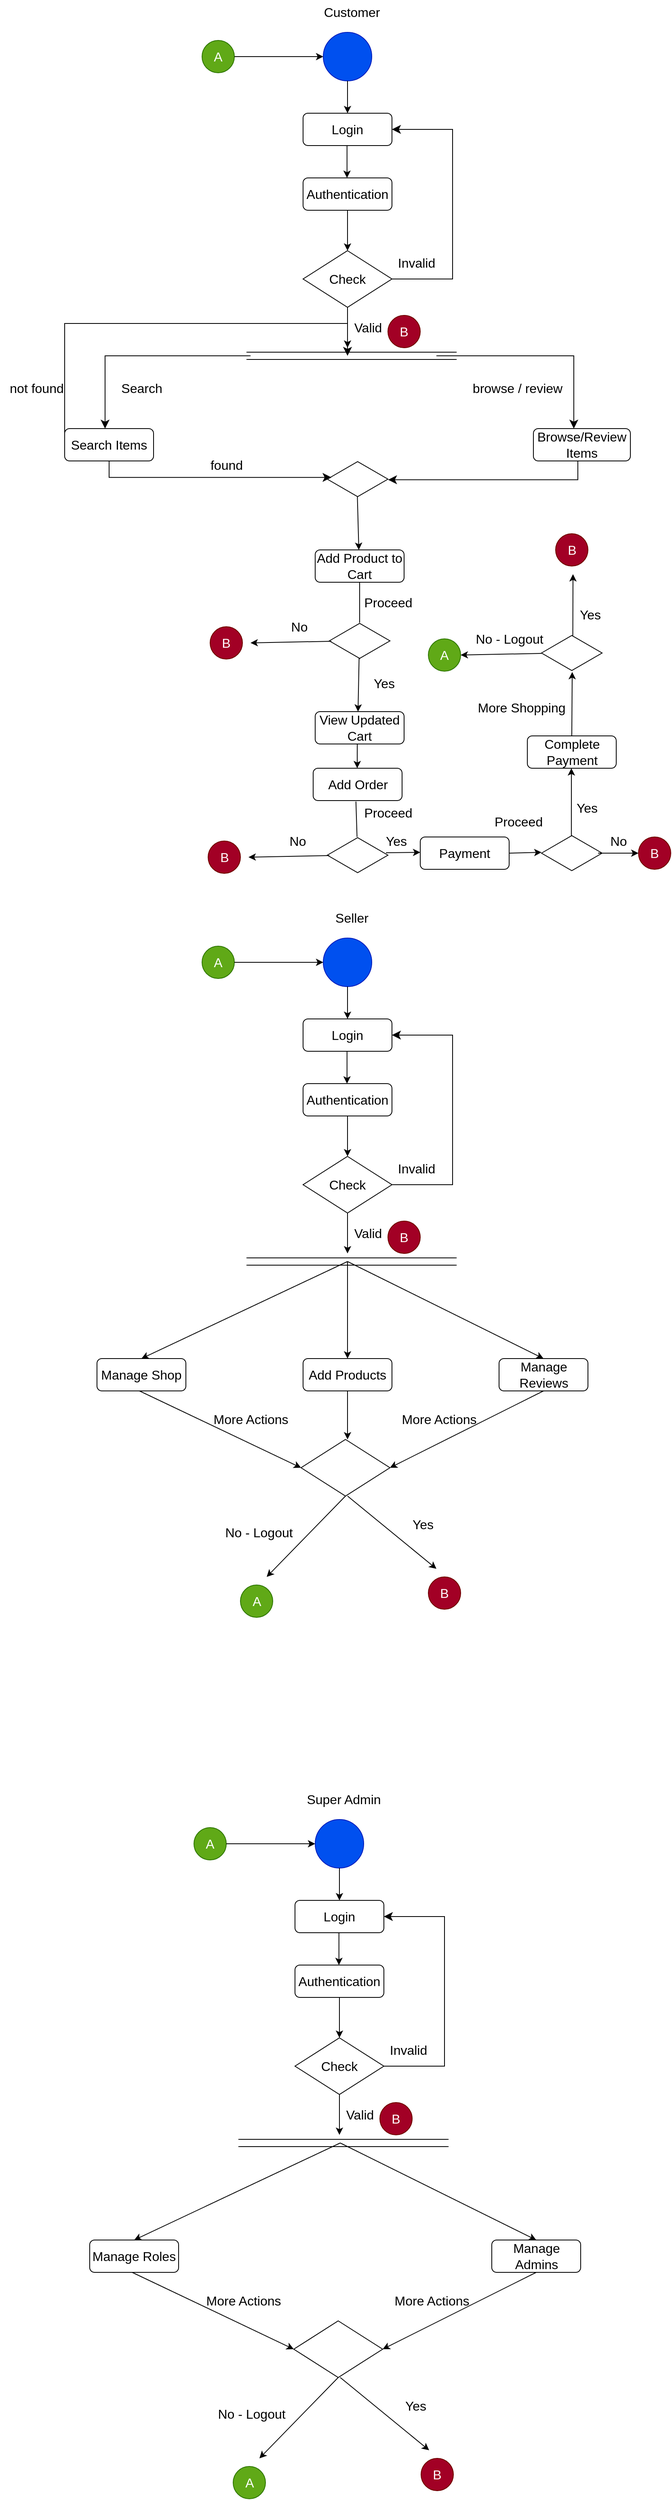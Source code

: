 <mxfile version="20.8.16"><diagram name="Page-1" id="TsDmcW3G9QbfYRXQMu2m"><mxGraphModel dx="1467" dy="783" grid="1" gridSize="10" guides="1" tooltips="1" connect="1" arrows="1" fold="1" page="1" pageScale="1" pageWidth="850" pageHeight="1100" math="0" shadow="0"><root><mxCell id="0"/><mxCell id="1" parent="0"/><mxCell id="Jmhnju-1iwN-SoOAMUbM-1" value="" style="ellipse;whiteSpace=wrap;html=1;aspect=fixed;fontSize=16;fillColor=#0050ef;strokeColor=#001DBC;fontColor=#ffffff;" vertex="1" parent="1"><mxGeometry x="410" y="40" width="60" height="60" as="geometry"/></mxCell><mxCell id="Jmhnju-1iwN-SoOAMUbM-2" value="" style="endArrow=classic;html=1;rounded=0;exitX=0.5;exitY=1;exitDx=0;exitDy=0;fontSize=16;" edge="1" parent="1" source="Jmhnju-1iwN-SoOAMUbM-1"><mxGeometry width="50" height="50" relative="1" as="geometry"><mxPoint x="420" y="310" as="sourcePoint"/><mxPoint x="440" y="140" as="targetPoint"/></mxGeometry></mxCell><mxCell id="Jmhnju-1iwN-SoOAMUbM-3" value="Login" style="rounded=1;whiteSpace=wrap;html=1;fontSize=16;" vertex="1" parent="1"><mxGeometry x="385" y="140" width="110" height="40" as="geometry"/></mxCell><mxCell id="Jmhnju-1iwN-SoOAMUbM-4" value="Customer" style="text;html=1;align=center;verticalAlign=middle;resizable=0;points=[];autosize=1;strokeColor=none;fillColor=none;fontSize=16;" vertex="1" parent="1"><mxGeometry x="400" width="90" height="30" as="geometry"/></mxCell><mxCell id="Jmhnju-1iwN-SoOAMUbM-7" value="" style="endArrow=classic;html=1;rounded=0;exitX=0.5;exitY=1;exitDx=0;exitDy=0;fontSize=16;" edge="1" parent="1"><mxGeometry width="50" height="50" relative="1" as="geometry"><mxPoint x="439.38" y="180.0" as="sourcePoint"/><mxPoint x="439.38" y="220.0" as="targetPoint"/></mxGeometry></mxCell><mxCell id="Jmhnju-1iwN-SoOAMUbM-8" value="Authentication" style="rounded=1;whiteSpace=wrap;html=1;fontSize=16;" vertex="1" parent="1"><mxGeometry x="385" y="220" width="110" height="40" as="geometry"/></mxCell><mxCell id="Jmhnju-1iwN-SoOAMUbM-11" value="" style="endArrow=classic;html=1;rounded=0;exitX=0.5;exitY=1;exitDx=0;exitDy=0;fontSize=16;" edge="1" parent="1" source="Jmhnju-1iwN-SoOAMUbM-8"><mxGeometry width="50" height="50" relative="1" as="geometry"><mxPoint x="459.38" y="200.0" as="sourcePoint"/><mxPoint x="440" y="310" as="targetPoint"/></mxGeometry></mxCell><mxCell id="Jmhnju-1iwN-SoOAMUbM-12" value="Check" style="rhombus;whiteSpace=wrap;html=1;fontSize=16;" vertex="1" parent="1"><mxGeometry x="385" y="310" width="110" height="70" as="geometry"/></mxCell><mxCell id="Jmhnju-1iwN-SoOAMUbM-13" value="" style="edgeStyle=elbowEdgeStyle;elbow=horizontal;endArrow=classic;html=1;curved=0;rounded=0;endSize=8;startSize=8;fontSize=16;exitX=1;exitY=0.5;exitDx=0;exitDy=0;entryX=1;entryY=0.5;entryDx=0;entryDy=0;" edge="1" parent="1" source="Jmhnju-1iwN-SoOAMUbM-12" target="Jmhnju-1iwN-SoOAMUbM-3"><mxGeometry width="50" height="50" relative="1" as="geometry"><mxPoint x="420" y="320" as="sourcePoint"/><mxPoint x="470" y="270" as="targetPoint"/><Array as="points"><mxPoint x="570" y="250"/></Array></mxGeometry></mxCell><mxCell id="Jmhnju-1iwN-SoOAMUbM-14" value="Invalid" style="text;html=1;align=center;verticalAlign=middle;resizable=0;points=[];autosize=1;strokeColor=none;fillColor=none;fontSize=16;" vertex="1" parent="1"><mxGeometry x="490" y="310" width="70" height="30" as="geometry"/></mxCell><mxCell id="Jmhnju-1iwN-SoOAMUbM-15" value="" style="endArrow=classic;html=1;rounded=0;exitX=0.5;exitY=1;exitDx=0;exitDy=0;fontSize=16;" edge="1" parent="1" source="Jmhnju-1iwN-SoOAMUbM-12"><mxGeometry width="50" height="50" relative="1" as="geometry"><mxPoint x="450" y="270.0" as="sourcePoint"/><mxPoint x="440" y="430" as="targetPoint"/></mxGeometry></mxCell><mxCell id="Jmhnju-1iwN-SoOAMUbM-16" value="Valid" style="text;html=1;align=center;verticalAlign=middle;resizable=0;points=[];autosize=1;strokeColor=none;fillColor=none;fontSize=16;" vertex="1" parent="1"><mxGeometry x="435" y="390" width="60" height="30" as="geometry"/></mxCell><mxCell id="Jmhnju-1iwN-SoOAMUbM-17" value="" style="shape=filledEdge;curved=0;rounded=0;fixDash=1;endArrow=none;strokeWidth=10;fillColor=#ffffff;edgeStyle=orthogonalEdgeStyle;html=1;fontSize=16;" edge="1" parent="1"><mxGeometry width="60" height="40" relative="1" as="geometry"><mxPoint x="315" y="440" as="sourcePoint"/><mxPoint x="575" y="440" as="targetPoint"/></mxGeometry></mxCell><mxCell id="Jmhnju-1iwN-SoOAMUbM-18" value="" style="edgeStyle=segmentEdgeStyle;endArrow=classic;html=1;curved=0;rounded=0;endSize=8;startSize=8;fontSize=16;" edge="1" parent="1"><mxGeometry width="50" height="50" relative="1" as="geometry"><mxPoint x="550" y="440" as="sourcePoint"/><mxPoint x="720" y="530" as="targetPoint"/><Array as="points"><mxPoint x="720" y="440"/><mxPoint x="720" y="530"/></Array></mxGeometry></mxCell><mxCell id="Jmhnju-1iwN-SoOAMUbM-19" value="" style="edgeStyle=segmentEdgeStyle;endArrow=classic;html=1;curved=0;rounded=0;endSize=8;startSize=8;fontSize=16;" edge="1" parent="1"><mxGeometry width="50" height="50" relative="1" as="geometry"><mxPoint x="320" y="440" as="sourcePoint"/><mxPoint x="140" y="530" as="targetPoint"/><Array as="points"><mxPoint x="140" y="440"/></Array></mxGeometry></mxCell><mxCell id="Jmhnju-1iwN-SoOAMUbM-20" value="Search" style="text;html=1;align=center;verticalAlign=middle;resizable=0;points=[];autosize=1;strokeColor=none;fillColor=none;fontSize=16;" vertex="1" parent="1"><mxGeometry x="150" y="465" width="70" height="30" as="geometry"/></mxCell><mxCell id="Jmhnju-1iwN-SoOAMUbM-21" value="browse / review" style="text;html=1;align=center;verticalAlign=middle;resizable=0;points=[];autosize=1;strokeColor=none;fillColor=none;fontSize=16;" vertex="1" parent="1"><mxGeometry x="585" y="465" width="130" height="30" as="geometry"/></mxCell><mxCell id="Jmhnju-1iwN-SoOAMUbM-22" value="Search Items" style="rounded=1;whiteSpace=wrap;html=1;fontSize=16;" vertex="1" parent="1"><mxGeometry x="90" y="530" width="110" height="40" as="geometry"/></mxCell><mxCell id="Jmhnju-1iwN-SoOAMUbM-24" value="Browse/Review Items" style="rounded=1;whiteSpace=wrap;html=1;fontSize=16;" vertex="1" parent="1"><mxGeometry x="670" y="530" width="120" height="40" as="geometry"/></mxCell><mxCell id="Jmhnju-1iwN-SoOAMUbM-26" value="" style="edgeStyle=elbowEdgeStyle;elbow=vertical;endArrow=classic;html=1;curved=0;rounded=0;endSize=8;startSize=8;fontSize=16;exitX=0;exitY=0.25;exitDx=0;exitDy=0;" edge="1" parent="1" source="Jmhnju-1iwN-SoOAMUbM-22"><mxGeometry width="50" height="50" relative="1" as="geometry"><mxPoint x="500" y="460" as="sourcePoint"/><mxPoint x="440" y="440" as="targetPoint"/><Array as="points"><mxPoint x="80" y="400"/></Array></mxGeometry></mxCell><mxCell id="Jmhnju-1iwN-SoOAMUbM-27" value="not found" style="text;html=1;align=center;verticalAlign=middle;resizable=0;points=[];autosize=1;strokeColor=none;fillColor=none;fontSize=16;" vertex="1" parent="1"><mxGeometry x="10" y="465" width="90" height="30" as="geometry"/></mxCell><mxCell id="Jmhnju-1iwN-SoOAMUbM-28" value="" style="html=1;whiteSpace=wrap;aspect=fixed;shape=isoRectangle;fontSize=16;" vertex="1" parent="1"><mxGeometry x="415" y="570" width="75" height="45" as="geometry"/></mxCell><mxCell id="Jmhnju-1iwN-SoOAMUbM-29" value="" style="edgeStyle=segmentEdgeStyle;endArrow=classic;html=1;curved=0;rounded=0;endSize=8;startSize=8;fontSize=16;exitX=0.5;exitY=1;exitDx=0;exitDy=0;entryX=0.069;entryY=0.454;entryDx=0;entryDy=0;entryPerimeter=0;" edge="1" parent="1" source="Jmhnju-1iwN-SoOAMUbM-22" target="Jmhnju-1iwN-SoOAMUbM-28"><mxGeometry width="50" height="50" relative="1" as="geometry"><mxPoint x="500" y="460" as="sourcePoint"/><mxPoint x="550" y="410" as="targetPoint"/><Array as="points"><mxPoint x="145" y="590"/></Array></mxGeometry></mxCell><mxCell id="Jmhnju-1iwN-SoOAMUbM-30" value="found" style="text;html=1;align=center;verticalAlign=middle;resizable=0;points=[];autosize=1;strokeColor=none;fillColor=none;fontSize=16;" vertex="1" parent="1"><mxGeometry x="260" y="560" width="60" height="30" as="geometry"/></mxCell><mxCell id="Jmhnju-1iwN-SoOAMUbM-32" value="" style="edgeStyle=segmentEdgeStyle;endArrow=classic;html=1;curved=0;rounded=0;endSize=8;startSize=8;fontSize=16;exitX=0.5;exitY=1;exitDx=0;exitDy=0;entryX=1.002;entryY=0.517;entryDx=0;entryDy=0;entryPerimeter=0;" edge="1" parent="1" source="Jmhnju-1iwN-SoOAMUbM-24" target="Jmhnju-1iwN-SoOAMUbM-28"><mxGeometry width="50" height="50" relative="1" as="geometry"><mxPoint x="500" y="460" as="sourcePoint"/><mxPoint x="550" y="410" as="targetPoint"/><Array as="points"><mxPoint x="725" y="593"/></Array></mxGeometry></mxCell><mxCell id="Jmhnju-1iwN-SoOAMUbM-34" value="" style="endArrow=classic;html=1;rounded=0;fontSize=16;exitX=0.496;exitY=0.984;exitDx=0;exitDy=0;exitPerimeter=0;" edge="1" parent="1" source="Jmhnju-1iwN-SoOAMUbM-28"><mxGeometry width="50" height="50" relative="1" as="geometry"><mxPoint x="450" y="610" as="sourcePoint"/><mxPoint x="454" y="680" as="targetPoint"/></mxGeometry></mxCell><mxCell id="Jmhnju-1iwN-SoOAMUbM-35" value="Add Product to Cart" style="rounded=1;whiteSpace=wrap;html=1;fontSize=16;" vertex="1" parent="1"><mxGeometry x="400" y="680" width="110" height="40" as="geometry"/></mxCell><mxCell id="Jmhnju-1iwN-SoOAMUbM-37" value="B" style="ellipse;whiteSpace=wrap;html=1;aspect=fixed;fontSize=16;fillColor=#a20025;strokeColor=#6F0000;fontColor=#ffffff;" vertex="1" parent="1"><mxGeometry x="490" y="390" width="40" height="40" as="geometry"/></mxCell><mxCell id="Jmhnju-1iwN-SoOAMUbM-38" value="" style="endArrow=classic;html=1;rounded=0;fontSize=16;exitX=0.5;exitY=1;exitDx=0;exitDy=0;startArrow=none;" edge="1" parent="1" source="Jmhnju-1iwN-SoOAMUbM-39"><mxGeometry width="50" height="50" relative="1" as="geometry"><mxPoint x="570" y="660" as="sourcePoint"/><mxPoint x="455" y="780" as="targetPoint"/></mxGeometry></mxCell><mxCell id="Jmhnju-1iwN-SoOAMUbM-40" value="" style="endArrow=none;html=1;rounded=0;fontSize=16;exitX=0.5;exitY=1;exitDx=0;exitDy=0;" edge="1" parent="1" source="Jmhnju-1iwN-SoOAMUbM-35" target="Jmhnju-1iwN-SoOAMUbM-39"><mxGeometry width="50" height="50" relative="1" as="geometry"><mxPoint x="455.0" y="720" as="sourcePoint"/><mxPoint x="455.0" y="780" as="targetPoint"/></mxGeometry></mxCell><mxCell id="Jmhnju-1iwN-SoOAMUbM-39" value="" style="html=1;whiteSpace=wrap;aspect=fixed;shape=isoRectangle;fontSize=16;" vertex="1" parent="1"><mxGeometry x="417.5" y="770" width="75" height="45" as="geometry"/></mxCell><mxCell id="Jmhnju-1iwN-SoOAMUbM-41" value="Proceed" style="text;html=1;align=center;verticalAlign=middle;resizable=0;points=[];autosize=1;strokeColor=none;fillColor=none;fontSize=16;" vertex="1" parent="1"><mxGeometry x="450" y="730" width="80" height="30" as="geometry"/></mxCell><mxCell id="Jmhnju-1iwN-SoOAMUbM-42" value="" style="endArrow=classic;html=1;rounded=0;fontSize=16;" edge="1" parent="1"><mxGeometry width="50" height="50" relative="1" as="geometry"><mxPoint x="420" y="793" as="sourcePoint"/><mxPoint x="320" y="795" as="targetPoint"/></mxGeometry></mxCell><mxCell id="Jmhnju-1iwN-SoOAMUbM-43" value="No" style="text;html=1;align=center;verticalAlign=middle;resizable=0;points=[];autosize=1;strokeColor=none;fillColor=none;fontSize=16;" vertex="1" parent="1"><mxGeometry x="360" y="760" width="40" height="30" as="geometry"/></mxCell><mxCell id="Jmhnju-1iwN-SoOAMUbM-46" value="B" style="ellipse;whiteSpace=wrap;html=1;aspect=fixed;fontSize=16;fillColor=#a20025;strokeColor=#6F0000;fontColor=#ffffff;" vertex="1" parent="1"><mxGeometry x="270" y="775" width="40" height="40" as="geometry"/></mxCell><mxCell id="Jmhnju-1iwN-SoOAMUbM-48" value="" style="endArrow=classic;html=1;rounded=0;fontSize=16;exitX=0.491;exitY=0.965;exitDx=0;exitDy=0;exitPerimeter=0;" edge="1" parent="1" source="Jmhnju-1iwN-SoOAMUbM-39"><mxGeometry width="50" height="50" relative="1" as="geometry"><mxPoint x="453" y="820" as="sourcePoint"/><mxPoint x="453" y="880" as="targetPoint"/></mxGeometry></mxCell><mxCell id="Jmhnju-1iwN-SoOAMUbM-49" value="Yes" style="text;html=1;align=center;verticalAlign=middle;resizable=0;points=[];autosize=1;strokeColor=none;fillColor=none;fontSize=16;" vertex="1" parent="1"><mxGeometry x="460" y="830" width="50" height="30" as="geometry"/></mxCell><mxCell id="Jmhnju-1iwN-SoOAMUbM-50" value="A" style="ellipse;whiteSpace=wrap;html=1;aspect=fixed;fontSize=16;fillColor=#60a917;strokeColor=#2D7600;fontColor=#ffffff;" vertex="1" parent="1"><mxGeometry x="260" y="50" width="40" height="40" as="geometry"/></mxCell><mxCell id="Jmhnju-1iwN-SoOAMUbM-53" value="" style="endArrow=classic;html=1;rounded=0;fontSize=16;exitX=1;exitY=0.5;exitDx=0;exitDy=0;entryX=0;entryY=0.5;entryDx=0;entryDy=0;" edge="1" parent="1" source="Jmhnju-1iwN-SoOAMUbM-50" target="Jmhnju-1iwN-SoOAMUbM-1"><mxGeometry width="50" height="50" relative="1" as="geometry"><mxPoint x="520" y="520" as="sourcePoint"/><mxPoint x="570" y="470" as="targetPoint"/></mxGeometry></mxCell><mxCell id="Jmhnju-1iwN-SoOAMUbM-54" value="View Updated Cart" style="rounded=1;whiteSpace=wrap;html=1;fontSize=16;" vertex="1" parent="1"><mxGeometry x="400" y="880" width="110" height="40" as="geometry"/></mxCell><mxCell id="Jmhnju-1iwN-SoOAMUbM-56" value="" style="endArrow=classic;html=1;rounded=0;fontSize=16;exitX=0.47;exitY=0.859;exitDx=0;exitDy=0;exitPerimeter=0;" edge="1" parent="1"><mxGeometry width="50" height="50" relative="1" as="geometry"><mxPoint x="452.07" y="919.995" as="sourcePoint"/><mxPoint x="452" y="950" as="targetPoint"/></mxGeometry></mxCell><mxCell id="Jmhnju-1iwN-SoOAMUbM-57" value="Add Order" style="rounded=1;whiteSpace=wrap;html=1;fontSize=16;" vertex="1" parent="1"><mxGeometry x="397.5" y="950" width="110" height="40" as="geometry"/></mxCell><mxCell id="Jmhnju-1iwN-SoOAMUbM-58" value="" style="endArrow=none;html=1;rounded=0;fontSize=16;exitX=0.005;exitY=0.04;exitDx=0;exitDy=0;exitPerimeter=0;" edge="1" parent="1" target="Jmhnju-1iwN-SoOAMUbM-59" source="Jmhnju-1iwN-SoOAMUbM-60"><mxGeometry width="50" height="50" relative="1" as="geometry"><mxPoint x="452.5" y="1010" as="sourcePoint"/><mxPoint x="452.5" y="1070" as="targetPoint"/></mxGeometry></mxCell><mxCell id="Jmhnju-1iwN-SoOAMUbM-59" value="" style="html=1;whiteSpace=wrap;aspect=fixed;shape=isoRectangle;fontSize=16;" vertex="1" parent="1"><mxGeometry x="415" y="1035" width="75" height="45" as="geometry"/></mxCell><mxCell id="Jmhnju-1iwN-SoOAMUbM-60" value="Proceed" style="text;html=1;align=center;verticalAlign=middle;resizable=0;points=[];autosize=1;strokeColor=none;fillColor=none;fontSize=16;" vertex="1" parent="1"><mxGeometry x="450" y="990" width="80" height="30" as="geometry"/></mxCell><mxCell id="Jmhnju-1iwN-SoOAMUbM-65" value="" style="endArrow=classic;html=1;rounded=0;fontSize=16;" edge="1" parent="1"><mxGeometry width="50" height="50" relative="1" as="geometry"><mxPoint x="417.5" y="1058.0" as="sourcePoint"/><mxPoint x="317.5" y="1060" as="targetPoint"/></mxGeometry></mxCell><mxCell id="Jmhnju-1iwN-SoOAMUbM-66" value="No" style="text;html=1;align=center;verticalAlign=middle;resizable=0;points=[];autosize=1;strokeColor=none;fillColor=none;fontSize=16;" vertex="1" parent="1"><mxGeometry x="357.5" y="1025" width="40" height="30" as="geometry"/></mxCell><mxCell id="Jmhnju-1iwN-SoOAMUbM-67" value="B" style="ellipse;whiteSpace=wrap;html=1;aspect=fixed;fontSize=16;fillColor=#a20025;strokeColor=#6F0000;fontColor=#ffffff;" vertex="1" parent="1"><mxGeometry x="267.5" y="1040" width="40" height="40" as="geometry"/></mxCell><mxCell id="Jmhnju-1iwN-SoOAMUbM-68" value="" style="endArrow=classic;html=1;rounded=0;fontSize=16;exitX=0.967;exitY=0.433;exitDx=0;exitDy=0;exitPerimeter=0;" edge="1" parent="1" source="Jmhnju-1iwN-SoOAMUbM-59"><mxGeometry width="50" height="50" relative="1" as="geometry"><mxPoint x="440" y="940" as="sourcePoint"/><mxPoint x="530" y="1054" as="targetPoint"/></mxGeometry></mxCell><mxCell id="Jmhnju-1iwN-SoOAMUbM-69" value="Payment" style="rounded=1;whiteSpace=wrap;html=1;fontSize=16;" vertex="1" parent="1"><mxGeometry x="530" y="1035" width="110" height="40" as="geometry"/></mxCell><mxCell id="Jmhnju-1iwN-SoOAMUbM-70" value="" style="html=1;whiteSpace=wrap;aspect=fixed;shape=isoRectangle;fontSize=16;" vertex="1" parent="1"><mxGeometry x="680" y="1032.5" width="75" height="45" as="geometry"/></mxCell><mxCell id="Jmhnju-1iwN-SoOAMUbM-71" value="" style="endArrow=classic;html=1;rounded=0;fontSize=16;exitX=1;exitY=0.5;exitDx=0;exitDy=0;" edge="1" parent="1" source="Jmhnju-1iwN-SoOAMUbM-69"><mxGeometry width="50" height="50" relative="1" as="geometry"><mxPoint x="680.005" y="1054.855" as="sourcePoint"/><mxPoint x="680" y="1054" as="targetPoint"/></mxGeometry></mxCell><mxCell id="Jmhnju-1iwN-SoOAMUbM-72" value="Proceed" style="text;whiteSpace=wrap;html=1;fontSize=16;" vertex="1" parent="1"><mxGeometry x="620" y="1000" width="90" height="40" as="geometry"/></mxCell><mxCell id="Jmhnju-1iwN-SoOAMUbM-73" value="B" style="ellipse;whiteSpace=wrap;html=1;aspect=fixed;fontSize=16;fillColor=#a20025;strokeColor=#6F0000;fontColor=#ffffff;" vertex="1" parent="1"><mxGeometry x="800" y="1035" width="40" height="40" as="geometry"/></mxCell><mxCell id="Jmhnju-1iwN-SoOAMUbM-75" value="" style="endArrow=classic;html=1;rounded=0;fontSize=16;entryX=0;entryY=0.5;entryDx=0;entryDy=0;" edge="1" parent="1" target="Jmhnju-1iwN-SoOAMUbM-73"><mxGeometry width="50" height="50" relative="1" as="geometry"><mxPoint x="750" y="1055" as="sourcePoint"/><mxPoint x="490" y="800" as="targetPoint"/></mxGeometry></mxCell><mxCell id="Jmhnju-1iwN-SoOAMUbM-76" value="No" style="text;html=1;align=center;verticalAlign=middle;resizable=0;points=[];autosize=1;strokeColor=none;fillColor=none;fontSize=16;" vertex="1" parent="1"><mxGeometry x="755" y="1025" width="40" height="30" as="geometry"/></mxCell><mxCell id="Jmhnju-1iwN-SoOAMUbM-77" value="" style="endArrow=classic;html=1;rounded=0;fontSize=16;exitX=0.493;exitY=0.035;exitDx=0;exitDy=0;exitPerimeter=0;" edge="1" parent="1" source="Jmhnju-1iwN-SoOAMUbM-70"><mxGeometry width="50" height="50" relative="1" as="geometry"><mxPoint x="720" y="1030" as="sourcePoint"/><mxPoint x="717" y="950" as="targetPoint"/></mxGeometry></mxCell><mxCell id="Jmhnju-1iwN-SoOAMUbM-79" value="Yes" style="edgeLabel;html=1;align=center;verticalAlign=middle;resizable=0;points=[];fontSize=16;" vertex="1" connectable="0" parent="Jmhnju-1iwN-SoOAMUbM-77"><mxGeometry x="0.181" y="-11" relative="1" as="geometry"><mxPoint x="8" y="14" as="offset"/></mxGeometry></mxCell><mxCell id="Jmhnju-1iwN-SoOAMUbM-78" value="Yes" style="text;html=1;align=center;verticalAlign=middle;resizable=0;points=[];autosize=1;strokeColor=none;fillColor=none;fontSize=16;" vertex="1" parent="1"><mxGeometry x="475" y="1025" width="50" height="30" as="geometry"/></mxCell><mxCell id="Jmhnju-1iwN-SoOAMUbM-80" value="Complete Payment" style="rounded=1;whiteSpace=wrap;html=1;fontSize=16;" vertex="1" parent="1"><mxGeometry x="662.5" y="910" width="110" height="40" as="geometry"/></mxCell><mxCell id="Jmhnju-1iwN-SoOAMUbM-82" value="" style="html=1;whiteSpace=wrap;aspect=fixed;shape=isoRectangle;fontSize=16;" vertex="1" parent="1"><mxGeometry x="680" y="785" width="75" height="45" as="geometry"/></mxCell><mxCell id="Jmhnju-1iwN-SoOAMUbM-83" value="" style="endArrow=classic;html=1;rounded=0;fontSize=16;exitX=0.5;exitY=0;exitDx=0;exitDy=0;entryX=0.507;entryY=1.022;entryDx=0;entryDy=0;entryPerimeter=0;" edge="1" parent="1" source="Jmhnju-1iwN-SoOAMUbM-80" target="Jmhnju-1iwN-SoOAMUbM-82"><mxGeometry width="50" height="50" relative="1" as="geometry"><mxPoint x="380" y="890" as="sourcePoint"/><mxPoint x="430" y="840" as="targetPoint"/></mxGeometry></mxCell><mxCell id="Jmhnju-1iwN-SoOAMUbM-84" value="More Shopping" style="text;html=1;align=center;verticalAlign=middle;resizable=0;points=[];autosize=1;strokeColor=none;fillColor=none;fontSize=16;" vertex="1" parent="1"><mxGeometry x="590" y="860" width="130" height="30" as="geometry"/></mxCell><mxCell id="Jmhnju-1iwN-SoOAMUbM-85" value="" style="endArrow=classic;html=1;rounded=0;fontSize=16;exitX=0.517;exitY=0.025;exitDx=0;exitDy=0;exitPerimeter=0;" edge="1" parent="1" source="Jmhnju-1iwN-SoOAMUbM-82"><mxGeometry width="50" height="50" relative="1" as="geometry"><mxPoint x="717" y="784.51" as="sourcePoint"/><mxPoint x="719" y="710" as="targetPoint"/></mxGeometry></mxCell><mxCell id="Jmhnju-1iwN-SoOAMUbM-86" value="Yes" style="text;html=1;align=center;verticalAlign=middle;resizable=0;points=[];autosize=1;strokeColor=none;fillColor=none;fontSize=16;" vertex="1" parent="1"><mxGeometry x="715" y="745" width="50" height="30" as="geometry"/></mxCell><mxCell id="Jmhnju-1iwN-SoOAMUbM-87" value="B" style="ellipse;whiteSpace=wrap;html=1;aspect=fixed;fontSize=16;fillColor=#a20025;strokeColor=#6F0000;fontColor=#ffffff;" vertex="1" parent="1"><mxGeometry x="697.5" y="660" width="40" height="40" as="geometry"/></mxCell><mxCell id="Jmhnju-1iwN-SoOAMUbM-88" value="" style="endArrow=classic;html=1;rounded=0;fontSize=16;" edge="1" parent="1"><mxGeometry width="50" height="50" relative="1" as="geometry"><mxPoint x="680" y="808" as="sourcePoint"/><mxPoint x="580" y="810" as="targetPoint"/></mxGeometry></mxCell><mxCell id="Jmhnju-1iwN-SoOAMUbM-89" value="No - Logout" style="text;html=1;align=center;verticalAlign=middle;resizable=0;points=[];autosize=1;strokeColor=none;fillColor=none;fontSize=16;" vertex="1" parent="1"><mxGeometry x="585" y="775" width="110" height="30" as="geometry"/></mxCell><mxCell id="Jmhnju-1iwN-SoOAMUbM-91" value="A" style="ellipse;whiteSpace=wrap;html=1;aspect=fixed;fontSize=16;fillColor=#60a917;strokeColor=#2D7600;fontColor=#ffffff;" vertex="1" parent="1"><mxGeometry x="540" y="790" width="40" height="40" as="geometry"/></mxCell><mxCell id="Jmhnju-1iwN-SoOAMUbM-230" value="" style="ellipse;whiteSpace=wrap;html=1;aspect=fixed;fontSize=16;fillColor=#0050ef;strokeColor=#001DBC;fontColor=#ffffff;" vertex="1" parent="1"><mxGeometry x="410" y="1160" width="60" height="60" as="geometry"/></mxCell><mxCell id="Jmhnju-1iwN-SoOAMUbM-231" value="" style="endArrow=classic;html=1;rounded=0;exitX=0.5;exitY=1;exitDx=0;exitDy=0;fontSize=16;" edge="1" parent="1" source="Jmhnju-1iwN-SoOAMUbM-230"><mxGeometry width="50" height="50" relative="1" as="geometry"><mxPoint x="420" y="1430" as="sourcePoint"/><mxPoint x="440.0" y="1260" as="targetPoint"/></mxGeometry></mxCell><mxCell id="Jmhnju-1iwN-SoOAMUbM-232" value="Login" style="rounded=1;whiteSpace=wrap;html=1;fontSize=16;" vertex="1" parent="1"><mxGeometry x="385" y="1260" width="110" height="40" as="geometry"/></mxCell><mxCell id="Jmhnju-1iwN-SoOAMUbM-233" value="Seller" style="text;html=1;align=center;verticalAlign=middle;resizable=0;points=[];autosize=1;strokeColor=none;fillColor=none;fontSize=16;" vertex="1" parent="1"><mxGeometry x="415" y="1120" width="60" height="30" as="geometry"/></mxCell><mxCell id="Jmhnju-1iwN-SoOAMUbM-234" value="" style="endArrow=classic;html=1;rounded=0;exitX=0.5;exitY=1;exitDx=0;exitDy=0;fontSize=16;" edge="1" parent="1"><mxGeometry width="50" height="50" relative="1" as="geometry"><mxPoint x="439.38" y="1300" as="sourcePoint"/><mxPoint x="439.38" y="1340" as="targetPoint"/></mxGeometry></mxCell><mxCell id="Jmhnju-1iwN-SoOAMUbM-235" value="Authentication" style="rounded=1;whiteSpace=wrap;html=1;fontSize=16;" vertex="1" parent="1"><mxGeometry x="385" y="1340" width="110" height="40" as="geometry"/></mxCell><mxCell id="Jmhnju-1iwN-SoOAMUbM-236" value="" style="endArrow=classic;html=1;rounded=0;exitX=0.5;exitY=1;exitDx=0;exitDy=0;fontSize=16;" edge="1" parent="1" source="Jmhnju-1iwN-SoOAMUbM-235"><mxGeometry width="50" height="50" relative="1" as="geometry"><mxPoint x="459.38" y="1320" as="sourcePoint"/><mxPoint x="440.0" y="1430" as="targetPoint"/></mxGeometry></mxCell><mxCell id="Jmhnju-1iwN-SoOAMUbM-237" value="Check" style="rhombus;whiteSpace=wrap;html=1;fontSize=16;" vertex="1" parent="1"><mxGeometry x="385" y="1430" width="110" height="70" as="geometry"/></mxCell><mxCell id="Jmhnju-1iwN-SoOAMUbM-238" value="" style="edgeStyle=elbowEdgeStyle;elbow=horizontal;endArrow=classic;html=1;curved=0;rounded=0;endSize=8;startSize=8;fontSize=16;exitX=1;exitY=0.5;exitDx=0;exitDy=0;entryX=1;entryY=0.5;entryDx=0;entryDy=0;" edge="1" parent="1" source="Jmhnju-1iwN-SoOAMUbM-237" target="Jmhnju-1iwN-SoOAMUbM-232"><mxGeometry width="50" height="50" relative="1" as="geometry"><mxPoint x="420" y="1440" as="sourcePoint"/><mxPoint x="470" y="1390" as="targetPoint"/><Array as="points"><mxPoint x="570" y="1370"/></Array></mxGeometry></mxCell><mxCell id="Jmhnju-1iwN-SoOAMUbM-239" value="Invalid" style="text;html=1;align=center;verticalAlign=middle;resizable=0;points=[];autosize=1;strokeColor=none;fillColor=none;fontSize=16;" vertex="1" parent="1"><mxGeometry x="490" y="1430" width="70" height="30" as="geometry"/></mxCell><mxCell id="Jmhnju-1iwN-SoOAMUbM-240" value="" style="endArrow=classic;html=1;rounded=0;exitX=0.5;exitY=1;exitDx=0;exitDy=0;fontSize=16;" edge="1" parent="1" source="Jmhnju-1iwN-SoOAMUbM-237"><mxGeometry width="50" height="50" relative="1" as="geometry"><mxPoint x="450" y="1390" as="sourcePoint"/><mxPoint x="440.0" y="1550" as="targetPoint"/></mxGeometry></mxCell><mxCell id="Jmhnju-1iwN-SoOAMUbM-241" value="Valid" style="text;html=1;align=center;verticalAlign=middle;resizable=0;points=[];autosize=1;strokeColor=none;fillColor=none;fontSize=16;" vertex="1" parent="1"><mxGeometry x="435" y="1510" width="60" height="30" as="geometry"/></mxCell><mxCell id="Jmhnju-1iwN-SoOAMUbM-242" value="" style="shape=filledEdge;curved=0;rounded=0;fixDash=1;endArrow=none;strokeWidth=10;fillColor=#ffffff;edgeStyle=orthogonalEdgeStyle;html=1;fontSize=16;" edge="1" parent="1"><mxGeometry width="60" height="40" relative="1" as="geometry"><mxPoint x="315.0" y="1560" as="sourcePoint"/><mxPoint x="575.0" y="1560" as="targetPoint"/></mxGeometry></mxCell><mxCell id="Jmhnju-1iwN-SoOAMUbM-257" value="B" style="ellipse;whiteSpace=wrap;html=1;aspect=fixed;fontSize=16;fillColor=#a20025;strokeColor=#6F0000;fontColor=#ffffff;" vertex="1" parent="1"><mxGeometry x="490" y="1510" width="40" height="40" as="geometry"/></mxCell><mxCell id="Jmhnju-1iwN-SoOAMUbM-267" value="A" style="ellipse;whiteSpace=wrap;html=1;aspect=fixed;fontSize=16;fillColor=#60a917;strokeColor=#2D7600;fontColor=#ffffff;" vertex="1" parent="1"><mxGeometry x="260" y="1170" width="40" height="40" as="geometry"/></mxCell><mxCell id="Jmhnju-1iwN-SoOAMUbM-268" value="" style="endArrow=classic;html=1;rounded=0;fontSize=16;exitX=1;exitY=0.5;exitDx=0;exitDy=0;entryX=0;entryY=0.5;entryDx=0;entryDy=0;" edge="1" parent="1" source="Jmhnju-1iwN-SoOAMUbM-267" target="Jmhnju-1iwN-SoOAMUbM-230"><mxGeometry width="50" height="50" relative="1" as="geometry"><mxPoint x="520" y="1640" as="sourcePoint"/><mxPoint x="570" y="1590" as="targetPoint"/></mxGeometry></mxCell><mxCell id="Jmhnju-1iwN-SoOAMUbM-299" value="" style="ellipse;whiteSpace=wrap;html=1;aspect=fixed;fontSize=16;fillColor=#0050ef;strokeColor=#001DBC;fontColor=#ffffff;" vertex="1" parent="1"><mxGeometry x="400" y="2250" width="60" height="60" as="geometry"/></mxCell><mxCell id="Jmhnju-1iwN-SoOAMUbM-300" value="" style="endArrow=classic;html=1;rounded=0;exitX=0.5;exitY=1;exitDx=0;exitDy=0;fontSize=16;" edge="1" parent="1" source="Jmhnju-1iwN-SoOAMUbM-299"><mxGeometry width="50" height="50" relative="1" as="geometry"><mxPoint x="410" y="2520" as="sourcePoint"/><mxPoint x="430.0" y="2350" as="targetPoint"/></mxGeometry></mxCell><mxCell id="Jmhnju-1iwN-SoOAMUbM-301" value="Login" style="rounded=1;whiteSpace=wrap;html=1;fontSize=16;" vertex="1" parent="1"><mxGeometry x="375" y="2350" width="110" height="40" as="geometry"/></mxCell><mxCell id="Jmhnju-1iwN-SoOAMUbM-302" value="Super Admin" style="text;html=1;align=center;verticalAlign=middle;resizable=0;points=[];autosize=1;strokeColor=none;fillColor=none;fontSize=16;" vertex="1" parent="1"><mxGeometry x="375" y="2210" width="120" height="30" as="geometry"/></mxCell><mxCell id="Jmhnju-1iwN-SoOAMUbM-303" value="" style="endArrow=classic;html=1;rounded=0;exitX=0.5;exitY=1;exitDx=0;exitDy=0;fontSize=16;" edge="1" parent="1"><mxGeometry width="50" height="50" relative="1" as="geometry"><mxPoint x="429.38" y="2390" as="sourcePoint"/><mxPoint x="429.38" y="2430" as="targetPoint"/></mxGeometry></mxCell><mxCell id="Jmhnju-1iwN-SoOAMUbM-304" value="Authentication" style="rounded=1;whiteSpace=wrap;html=1;fontSize=16;" vertex="1" parent="1"><mxGeometry x="375" y="2430" width="110" height="40" as="geometry"/></mxCell><mxCell id="Jmhnju-1iwN-SoOAMUbM-305" value="" style="endArrow=classic;html=1;rounded=0;exitX=0.5;exitY=1;exitDx=0;exitDy=0;fontSize=16;" edge="1" parent="1" source="Jmhnju-1iwN-SoOAMUbM-304"><mxGeometry width="50" height="50" relative="1" as="geometry"><mxPoint x="449.38" y="2410" as="sourcePoint"/><mxPoint x="430.0" y="2520" as="targetPoint"/></mxGeometry></mxCell><mxCell id="Jmhnju-1iwN-SoOAMUbM-306" value="Check" style="rhombus;whiteSpace=wrap;html=1;fontSize=16;" vertex="1" parent="1"><mxGeometry x="375" y="2520" width="110" height="70" as="geometry"/></mxCell><mxCell id="Jmhnju-1iwN-SoOAMUbM-307" value="" style="edgeStyle=elbowEdgeStyle;elbow=horizontal;endArrow=classic;html=1;curved=0;rounded=0;endSize=8;startSize=8;fontSize=16;exitX=1;exitY=0.5;exitDx=0;exitDy=0;entryX=1;entryY=0.5;entryDx=0;entryDy=0;" edge="1" parent="1" source="Jmhnju-1iwN-SoOAMUbM-306" target="Jmhnju-1iwN-SoOAMUbM-301"><mxGeometry width="50" height="50" relative="1" as="geometry"><mxPoint x="410" y="2530" as="sourcePoint"/><mxPoint x="460" y="2480" as="targetPoint"/><Array as="points"><mxPoint x="560" y="2460"/></Array></mxGeometry></mxCell><mxCell id="Jmhnju-1iwN-SoOAMUbM-308" value="Invalid" style="text;html=1;align=center;verticalAlign=middle;resizable=0;points=[];autosize=1;strokeColor=none;fillColor=none;fontSize=16;" vertex="1" parent="1"><mxGeometry x="480" y="2520" width="70" height="30" as="geometry"/></mxCell><mxCell id="Jmhnju-1iwN-SoOAMUbM-309" value="" style="endArrow=classic;html=1;rounded=0;exitX=0.5;exitY=1;exitDx=0;exitDy=0;fontSize=16;" edge="1" parent="1" source="Jmhnju-1iwN-SoOAMUbM-306"><mxGeometry width="50" height="50" relative="1" as="geometry"><mxPoint x="440" y="2480" as="sourcePoint"/><mxPoint x="430.0" y="2640" as="targetPoint"/></mxGeometry></mxCell><mxCell id="Jmhnju-1iwN-SoOAMUbM-310" value="Valid" style="text;html=1;align=center;verticalAlign=middle;resizable=0;points=[];autosize=1;strokeColor=none;fillColor=none;fontSize=16;" vertex="1" parent="1"><mxGeometry x="425" y="2600" width="60" height="30" as="geometry"/></mxCell><mxCell id="Jmhnju-1iwN-SoOAMUbM-311" value="" style="shape=filledEdge;curved=0;rounded=0;fixDash=1;endArrow=none;strokeWidth=10;fillColor=#ffffff;edgeStyle=orthogonalEdgeStyle;html=1;fontSize=16;" edge="1" parent="1"><mxGeometry width="60" height="40" relative="1" as="geometry"><mxPoint x="305.0" y="2650" as="sourcePoint"/><mxPoint x="565.0" y="2650" as="targetPoint"/></mxGeometry></mxCell><mxCell id="Jmhnju-1iwN-SoOAMUbM-326" value="B" style="ellipse;whiteSpace=wrap;html=1;aspect=fixed;fontSize=16;fillColor=#a20025;strokeColor=#6F0000;fontColor=#ffffff;" vertex="1" parent="1"><mxGeometry x="480" y="2600" width="40" height="40" as="geometry"/></mxCell><mxCell id="Jmhnju-1iwN-SoOAMUbM-336" value="A" style="ellipse;whiteSpace=wrap;html=1;aspect=fixed;fontSize=16;fillColor=#60a917;strokeColor=#2D7600;fontColor=#ffffff;" vertex="1" parent="1"><mxGeometry x="250" y="2260" width="40" height="40" as="geometry"/></mxCell><mxCell id="Jmhnju-1iwN-SoOAMUbM-337" value="" style="endArrow=classic;html=1;rounded=0;fontSize=16;exitX=1;exitY=0.5;exitDx=0;exitDy=0;entryX=0;entryY=0.5;entryDx=0;entryDy=0;" edge="1" parent="1" source="Jmhnju-1iwN-SoOAMUbM-336" target="Jmhnju-1iwN-SoOAMUbM-299"><mxGeometry width="50" height="50" relative="1" as="geometry"><mxPoint x="510" y="2730" as="sourcePoint"/><mxPoint x="560" y="2680" as="targetPoint"/></mxGeometry></mxCell><mxCell id="Jmhnju-1iwN-SoOAMUbM-370" value="Manage Shop" style="rounded=1;whiteSpace=wrap;html=1;fontSize=16;" vertex="1" parent="1"><mxGeometry x="130" y="1680" width="110" height="40" as="geometry"/></mxCell><mxCell id="Jmhnju-1iwN-SoOAMUbM-371" value="Add Products" style="rounded=1;whiteSpace=wrap;html=1;fontSize=16;" vertex="1" parent="1"><mxGeometry x="385" y="1680" width="110" height="40" as="geometry"/></mxCell><mxCell id="Jmhnju-1iwN-SoOAMUbM-373" value="Manage Reviews" style="rounded=1;whiteSpace=wrap;html=1;fontSize=16;" vertex="1" parent="1"><mxGeometry x="627.5" y="1680" width="110" height="40" as="geometry"/></mxCell><mxCell id="Jmhnju-1iwN-SoOAMUbM-374" value="" style="endArrow=classic;html=1;rounded=0;fontSize=16;entryX=0.5;entryY=0;entryDx=0;entryDy=0;" edge="1" parent="1" target="Jmhnju-1iwN-SoOAMUbM-370"><mxGeometry width="50" height="50" relative="1" as="geometry"><mxPoint x="440" y="1560" as="sourcePoint"/><mxPoint x="320" y="1710" as="targetPoint"/></mxGeometry></mxCell><mxCell id="Jmhnju-1iwN-SoOAMUbM-376" value="" style="endArrow=classic;html=1;rounded=0;fontSize=16;entryX=0.5;entryY=0;entryDx=0;entryDy=0;" edge="1" parent="1" target="Jmhnju-1iwN-SoOAMUbM-373"><mxGeometry width="50" height="50" relative="1" as="geometry"><mxPoint x="440" y="1560" as="sourcePoint"/><mxPoint x="195" y="1690" as="targetPoint"/></mxGeometry></mxCell><mxCell id="Jmhnju-1iwN-SoOAMUbM-377" value="" style="endArrow=classic;html=1;rounded=0;fontSize=16;entryX=0.5;entryY=0;entryDx=0;entryDy=0;" edge="1" parent="1" target="Jmhnju-1iwN-SoOAMUbM-371"><mxGeometry width="50" height="50" relative="1" as="geometry"><mxPoint x="440" y="1560" as="sourcePoint"/><mxPoint x="205" y="1700" as="targetPoint"/></mxGeometry></mxCell><mxCell id="Jmhnju-1iwN-SoOAMUbM-378" value="" style="rhombus;whiteSpace=wrap;html=1;fontSize=16;" vertex="1" parent="1"><mxGeometry x="382.5" y="1780" width="110" height="70" as="geometry"/></mxCell><mxCell id="Jmhnju-1iwN-SoOAMUbM-379" value="" style="endArrow=classic;html=1;rounded=0;fontSize=16;exitX=0.5;exitY=1;exitDx=0;exitDy=0;" edge="1" parent="1" source="Jmhnju-1iwN-SoOAMUbM-371"><mxGeometry width="50" height="50" relative="1" as="geometry"><mxPoint x="450.0" y="1570" as="sourcePoint"/><mxPoint x="440" y="1780" as="targetPoint"/></mxGeometry></mxCell><mxCell id="Jmhnju-1iwN-SoOAMUbM-380" value="" style="endArrow=classic;html=1;rounded=0;fontSize=16;entryX=0;entryY=0.5;entryDx=0;entryDy=0;" edge="1" parent="1" target="Jmhnju-1iwN-SoOAMUbM-378"><mxGeometry width="50" height="50" relative="1" as="geometry"><mxPoint x="182.5" y="1720" as="sourcePoint"/><mxPoint x="425" y="1840" as="targetPoint"/></mxGeometry></mxCell><mxCell id="Jmhnju-1iwN-SoOAMUbM-381" value="" style="endArrow=classic;html=1;rounded=0;fontSize=16;entryX=1;entryY=0.5;entryDx=0;entryDy=0;exitX=0.5;exitY=1;exitDx=0;exitDy=0;" edge="1" parent="1" source="Jmhnju-1iwN-SoOAMUbM-373" target="Jmhnju-1iwN-SoOAMUbM-378"><mxGeometry width="50" height="50" relative="1" as="geometry"><mxPoint x="460.0" y="1580" as="sourcePoint"/><mxPoint x="702.5" y="1700" as="targetPoint"/></mxGeometry></mxCell><mxCell id="Jmhnju-1iwN-SoOAMUbM-382" value="More Actions" style="text;html=1;align=center;verticalAlign=middle;resizable=0;points=[];autosize=1;strokeColor=none;fillColor=none;fontSize=16;" vertex="1" parent="1"><mxGeometry x="260" y="1740" width="120" height="30" as="geometry"/></mxCell><mxCell id="Jmhnju-1iwN-SoOAMUbM-383" value="More Actions" style="text;html=1;align=center;verticalAlign=middle;resizable=0;points=[];autosize=1;strokeColor=none;fillColor=none;fontSize=16;" vertex="1" parent="1"><mxGeometry x="492.5" y="1740" width="120" height="30" as="geometry"/></mxCell><mxCell id="Jmhnju-1iwN-SoOAMUbM-384" value="" style="endArrow=classic;html=1;rounded=0;fontSize=16;exitX=0.5;exitY=1;exitDx=0;exitDy=0;" edge="1" parent="1" source="Jmhnju-1iwN-SoOAMUbM-378"><mxGeometry width="50" height="50" relative="1" as="geometry"><mxPoint x="270" y="1760" as="sourcePoint"/><mxPoint x="340" y="1950" as="targetPoint"/></mxGeometry></mxCell><mxCell id="Jmhnju-1iwN-SoOAMUbM-385" value="" style="endArrow=classic;html=1;rounded=0;fontSize=16;" edge="1" parent="1"><mxGeometry width="50" height="50" relative="1" as="geometry"><mxPoint x="440" y="1850" as="sourcePoint"/><mxPoint x="550" y="1940" as="targetPoint"/></mxGeometry></mxCell><mxCell id="Jmhnju-1iwN-SoOAMUbM-386" value="No - Logout" style="text;html=1;align=center;verticalAlign=middle;resizable=0;points=[];autosize=1;strokeColor=none;fillColor=none;fontSize=16;" vertex="1" parent="1"><mxGeometry x="275" y="1880" width="110" height="30" as="geometry"/></mxCell><mxCell id="Jmhnju-1iwN-SoOAMUbM-387" value="A" style="ellipse;whiteSpace=wrap;html=1;aspect=fixed;fontSize=16;fillColor=#60a917;strokeColor=#2D7600;fontColor=#ffffff;" vertex="1" parent="1"><mxGeometry x="307.5" y="1960" width="40" height="40" as="geometry"/></mxCell><mxCell id="Jmhnju-1iwN-SoOAMUbM-388" value="B" style="ellipse;whiteSpace=wrap;html=1;aspect=fixed;fontSize=16;fillColor=#a20025;strokeColor=#6F0000;fontColor=#ffffff;" vertex="1" parent="1"><mxGeometry x="540" y="1950" width="40" height="40" as="geometry"/></mxCell><mxCell id="Jmhnju-1iwN-SoOAMUbM-390" value="Yes" style="text;html=1;align=center;verticalAlign=middle;resizable=0;points=[];autosize=1;strokeColor=none;fillColor=none;fontSize=16;" vertex="1" parent="1"><mxGeometry x="507.5" y="1870" width="50" height="30" as="geometry"/></mxCell><mxCell id="Jmhnju-1iwN-SoOAMUbM-391" value="Manage Roles" style="rounded=1;whiteSpace=wrap;html=1;fontSize=16;" vertex="1" parent="1"><mxGeometry x="121" y="2770" width="110" height="40" as="geometry"/></mxCell><mxCell id="Jmhnju-1iwN-SoOAMUbM-393" value="Manage Admins" style="rounded=1;whiteSpace=wrap;html=1;fontSize=16;" vertex="1" parent="1"><mxGeometry x="618.5" y="2770" width="110" height="40" as="geometry"/></mxCell><mxCell id="Jmhnju-1iwN-SoOAMUbM-394" value="" style="endArrow=classic;html=1;rounded=0;fontSize=16;entryX=0.5;entryY=0;entryDx=0;entryDy=0;" edge="1" parent="1" target="Jmhnju-1iwN-SoOAMUbM-391"><mxGeometry width="50" height="50" relative="1" as="geometry"><mxPoint x="431.0" y="2650" as="sourcePoint"/><mxPoint x="311" y="2800" as="targetPoint"/></mxGeometry></mxCell><mxCell id="Jmhnju-1iwN-SoOAMUbM-395" value="" style="endArrow=classic;html=1;rounded=0;fontSize=16;entryX=0.5;entryY=0;entryDx=0;entryDy=0;" edge="1" parent="1" target="Jmhnju-1iwN-SoOAMUbM-393"><mxGeometry width="50" height="50" relative="1" as="geometry"><mxPoint x="431.0" y="2650" as="sourcePoint"/><mxPoint x="186" y="2780" as="targetPoint"/></mxGeometry></mxCell><mxCell id="Jmhnju-1iwN-SoOAMUbM-397" value="" style="rhombus;whiteSpace=wrap;html=1;fontSize=16;" vertex="1" parent="1"><mxGeometry x="373.5" y="2870" width="110" height="70" as="geometry"/></mxCell><mxCell id="Jmhnju-1iwN-SoOAMUbM-399" value="" style="endArrow=classic;html=1;rounded=0;fontSize=16;entryX=0;entryY=0.5;entryDx=0;entryDy=0;" edge="1" parent="1" target="Jmhnju-1iwN-SoOAMUbM-397"><mxGeometry width="50" height="50" relative="1" as="geometry"><mxPoint x="173.5" y="2810" as="sourcePoint"/><mxPoint x="416" y="2930" as="targetPoint"/></mxGeometry></mxCell><mxCell id="Jmhnju-1iwN-SoOAMUbM-400" value="" style="endArrow=classic;html=1;rounded=0;fontSize=16;entryX=1;entryY=0.5;entryDx=0;entryDy=0;exitX=0.5;exitY=1;exitDx=0;exitDy=0;" edge="1" parent="1" source="Jmhnju-1iwN-SoOAMUbM-393" target="Jmhnju-1iwN-SoOAMUbM-397"><mxGeometry width="50" height="50" relative="1" as="geometry"><mxPoint x="451.0" y="2670" as="sourcePoint"/><mxPoint x="693.5" y="2790" as="targetPoint"/></mxGeometry></mxCell><mxCell id="Jmhnju-1iwN-SoOAMUbM-401" value="More Actions" style="text;html=1;align=center;verticalAlign=middle;resizable=0;points=[];autosize=1;strokeColor=none;fillColor=none;fontSize=16;" vertex="1" parent="1"><mxGeometry x="251" y="2830" width="120" height="30" as="geometry"/></mxCell><mxCell id="Jmhnju-1iwN-SoOAMUbM-402" value="More Actions" style="text;html=1;align=center;verticalAlign=middle;resizable=0;points=[];autosize=1;strokeColor=none;fillColor=none;fontSize=16;" vertex="1" parent="1"><mxGeometry x="483.5" y="2830" width="120" height="30" as="geometry"/></mxCell><mxCell id="Jmhnju-1iwN-SoOAMUbM-403" value="" style="endArrow=classic;html=1;rounded=0;fontSize=16;exitX=0.5;exitY=1;exitDx=0;exitDy=0;" edge="1" parent="1" source="Jmhnju-1iwN-SoOAMUbM-397"><mxGeometry width="50" height="50" relative="1" as="geometry"><mxPoint x="261" y="2850" as="sourcePoint"/><mxPoint x="331.0" y="3040" as="targetPoint"/></mxGeometry></mxCell><mxCell id="Jmhnju-1iwN-SoOAMUbM-404" value="" style="endArrow=classic;html=1;rounded=0;fontSize=16;" edge="1" parent="1"><mxGeometry width="50" height="50" relative="1" as="geometry"><mxPoint x="431.0" y="2940" as="sourcePoint"/><mxPoint x="541.0" y="3030" as="targetPoint"/></mxGeometry></mxCell><mxCell id="Jmhnju-1iwN-SoOAMUbM-405" value="No - Logout" style="text;html=1;align=center;verticalAlign=middle;resizable=0;points=[];autosize=1;strokeColor=none;fillColor=none;fontSize=16;" vertex="1" parent="1"><mxGeometry x="266" y="2970" width="110" height="30" as="geometry"/></mxCell><mxCell id="Jmhnju-1iwN-SoOAMUbM-406" value="A" style="ellipse;whiteSpace=wrap;html=1;aspect=fixed;fontSize=16;fillColor=#60a917;strokeColor=#2D7600;fontColor=#ffffff;" vertex="1" parent="1"><mxGeometry x="298.5" y="3050" width="40" height="40" as="geometry"/></mxCell><mxCell id="Jmhnju-1iwN-SoOAMUbM-407" value="B" style="ellipse;whiteSpace=wrap;html=1;aspect=fixed;fontSize=16;fillColor=#a20025;strokeColor=#6F0000;fontColor=#ffffff;" vertex="1" parent="1"><mxGeometry x="531" y="3040" width="40" height="40" as="geometry"/></mxCell><mxCell id="Jmhnju-1iwN-SoOAMUbM-408" value="Yes" style="text;html=1;align=center;verticalAlign=middle;resizable=0;points=[];autosize=1;strokeColor=none;fillColor=none;fontSize=16;" vertex="1" parent="1"><mxGeometry x="498.5" y="2960" width="50" height="30" as="geometry"/></mxCell></root></mxGraphModel></diagram></mxfile>